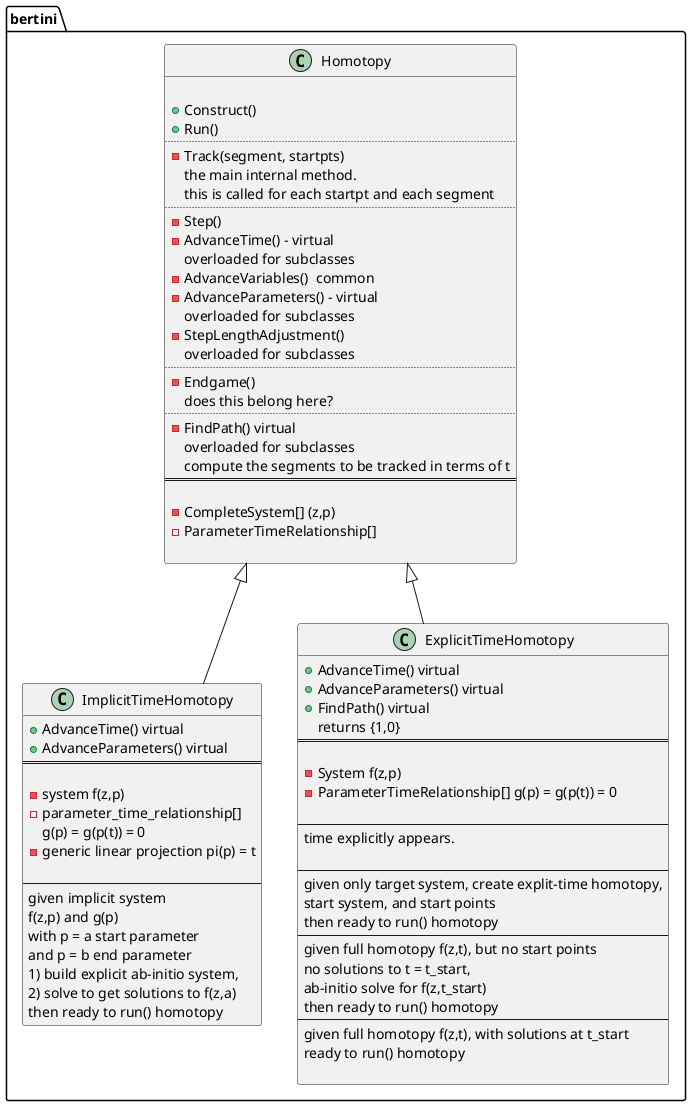 http://plantuml.sourceforge.net/activity2.html





@startuml


namespace bertini{

Homotopy <|-- ImplicitTimeHomotopy
Homotopy <|-- ExplicitTimeHomotopy


class Homotopy{

+Construct()
+Run()
..
-Track(segment, startpts)
the main internal method.
this is called for each startpt and each segment
..
-Step()
-AdvanceTime() - virtual
overloaded for subclasses
-AdvanceVariables()  common
-AdvanceParameters() - virtual
  overloaded for subclasses
-StepLengthAdjustment()
  overloaded for subclasses
..
-Endgame()
  does this belong here?
..
-FindPath() virtual
 overloaded for subclasses
 compute the segments to be tracked in terms of t
==

- CompleteSystem[] (z,p)
- ParameterTimeRelationship[]

}



class ImplicitTimeHomotopy{
+AdvanceTime() virtual
+AdvanceParameters() virtual
==

- system f(z,p)
- parameter_time_relationship[]
   g(p) = g(p(t)) = 0
- generic linear projection pi(p) = t

--
given implicit system
f(z,p) and g(p)
with p = a start parameter
and p = b end parameter
1) build explicit ab-initio system,
2) solve to get solutions to f(z,a)
then ready to run() homotopy
}



class ExplicitTimeHomotopy{
+AdvanceTime() virtual
+AdvanceParameters() virtual
+FindPath() virtual
	returns {1,0}
==

- System f(z,p)
- ParameterTimeRelationship[] g(p) = g(p(t)) = 0

--
time explicitly appears.

--
given only target system, create explit-time homotopy,
start system, and start points
then ready to run() homotopy
--
given full homotopy f(z,t), but no start points
no solutions to t = t_start,
ab-initio solve for f(z,t_start)
then ready to run() homotopy
--
given full homotopy f(z,t), with solutions at t_start
ready to run() homotopy

}



}


@enduml



















